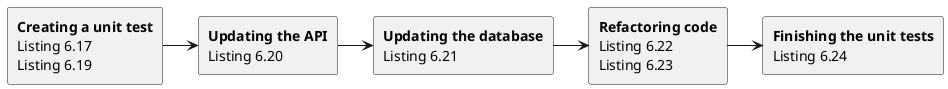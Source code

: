 @startuml
skinparam monochrome true
skinparam componentStyle rectangle

[<b>Creating a unit test</b>\nListing 6.17\nListing 6.19] as A
[<b>Updating the API</b>\nListing 6.20] as B
[<b>Updating the database</b>\nListing 6.21] as C
[<b>Refactoring code</b>\nListing 6.22\nListing 6.23] as D
[<b>Finishing the unit tests</b>\nListing 6.24] as E

A -> B
B -> C
C -> D
D -> E

@enduml
